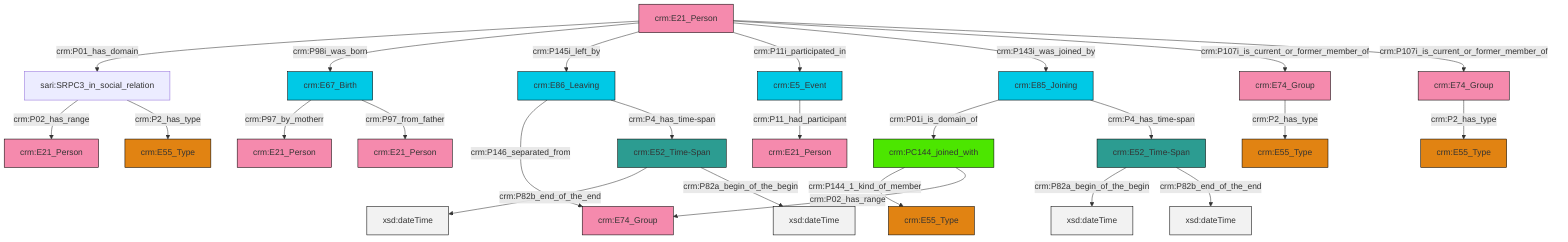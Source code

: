 graph TD
classDef Literal fill:#f2f2f2,stroke:#000000;
classDef CRM_Entity fill:#FFFFFF,stroke:#000000;
classDef Temporal_Entity fill:#00C9E6, stroke:#000000;
classDef Type fill:#E18312, stroke:#000000;
classDef Time-Span fill:#2C9C91, stroke:#000000;
classDef Appellation fill:#FFEB7F, stroke:#000000;
classDef Place fill:#008836, stroke:#000000;
classDef Persistent_Item fill:#B266B2, stroke:#000000;
classDef Conceptual_Object fill:#FFD700, stroke:#000000;
classDef Physical_Thing fill:#D2B48C, stroke:#000000;
classDef Actor fill:#f58aad, stroke:#000000;
classDef PC_Classes fill:#4ce600, stroke:#000000;
classDef Multi fill:#cccccc,stroke:#000000;

0["crm:E52_Time-Span"]:::Time-Span -->|crm:P82a_begin_of_the_begin| 2[xsd:dateTime]:::Literal
3["crm:E21_Person"]:::Actor -->|crm:P01_has_domain| 4["sari:SRPC3_in_social_relation"]:::Default
3["crm:E21_Person"]:::Actor -->|crm:P98i_was_born| 7["crm:E67_Birth"]:::Temporal_Entity
14["crm:E86_Leaving"]:::Temporal_Entity -->|crm:P146_separated_from| 8["crm:E74_Group"]:::Actor
3["crm:E21_Person"]:::Actor -->|crm:P145i_left_by| 14["crm:E86_Leaving"]:::Temporal_Entity
17["crm:E5_Event"]:::Temporal_Entity -->|crm:P11_had_participant| 18["crm:E21_Person"]:::Actor
19["crm:E85_Joining"]:::Temporal_Entity -->|crm:P01i_is_domain_of| 20["crm:PC144_joined_with"]:::PC_Classes
19["crm:E85_Joining"]:::Temporal_Entity -->|crm:P4_has_time-span| 0["crm:E52_Time-Span"]:::Time-Span
15["crm:E52_Time-Span"]:::Time-Span -->|crm:P82b_end_of_the_end| 24[xsd:dateTime]:::Literal
14["crm:E86_Leaving"]:::Temporal_Entity -->|crm:P4_has_time-span| 15["crm:E52_Time-Span"]:::Time-Span
4["sari:SRPC3_in_social_relation"]:::Default -->|crm:P02_has_range| 28["crm:E21_Person"]:::Actor
4["sari:SRPC3_in_social_relation"]:::Default -->|crm:P2_has_type| 22["crm:E55_Type"]:::Type
15["crm:E52_Time-Span"]:::Time-Span -->|crm:P82a_begin_of_the_begin| 32[xsd:dateTime]:::Literal
35["crm:E74_Group"]:::Actor -->|crm:P2_has_type| 12["crm:E55_Type"]:::Type
3["crm:E21_Person"]:::Actor -->|crm:P11i_participated_in| 17["crm:E5_Event"]:::Temporal_Entity
3["crm:E21_Person"]:::Actor -->|crm:P143i_was_joined_by| 19["crm:E85_Joining"]:::Temporal_Entity
20["crm:PC144_joined_with"]:::PC_Classes -->|crm:P144_1_kind_of_member| 29["crm:E55_Type"]:::Type
7["crm:E67_Birth"]:::Temporal_Entity -->|crm:P97_by_motherr| 25["crm:E21_Person"]:::Actor
20["crm:PC144_joined_with"]:::PC_Classes -->|crm:P02_has_range| 8["crm:E74_Group"]:::Actor
3["crm:E21_Person"]:::Actor -->|crm:P107i_is_current_or_former_member_of| 35["crm:E74_Group"]:::Actor
7["crm:E67_Birth"]:::Temporal_Entity -->|crm:P97_from_father| 38["crm:E21_Person"]:::Actor
0["crm:E52_Time-Span"]:::Time-Span -->|crm:P82b_end_of_the_end| 39[xsd:dateTime]:::Literal
3["crm:E21_Person"]:::Actor -->|crm:P107i_is_current_or_former_member_of| 10["crm:E74_Group"]:::Actor
10["crm:E74_Group"]:::Actor -->|crm:P2_has_type| 5["crm:E55_Type"]:::Type